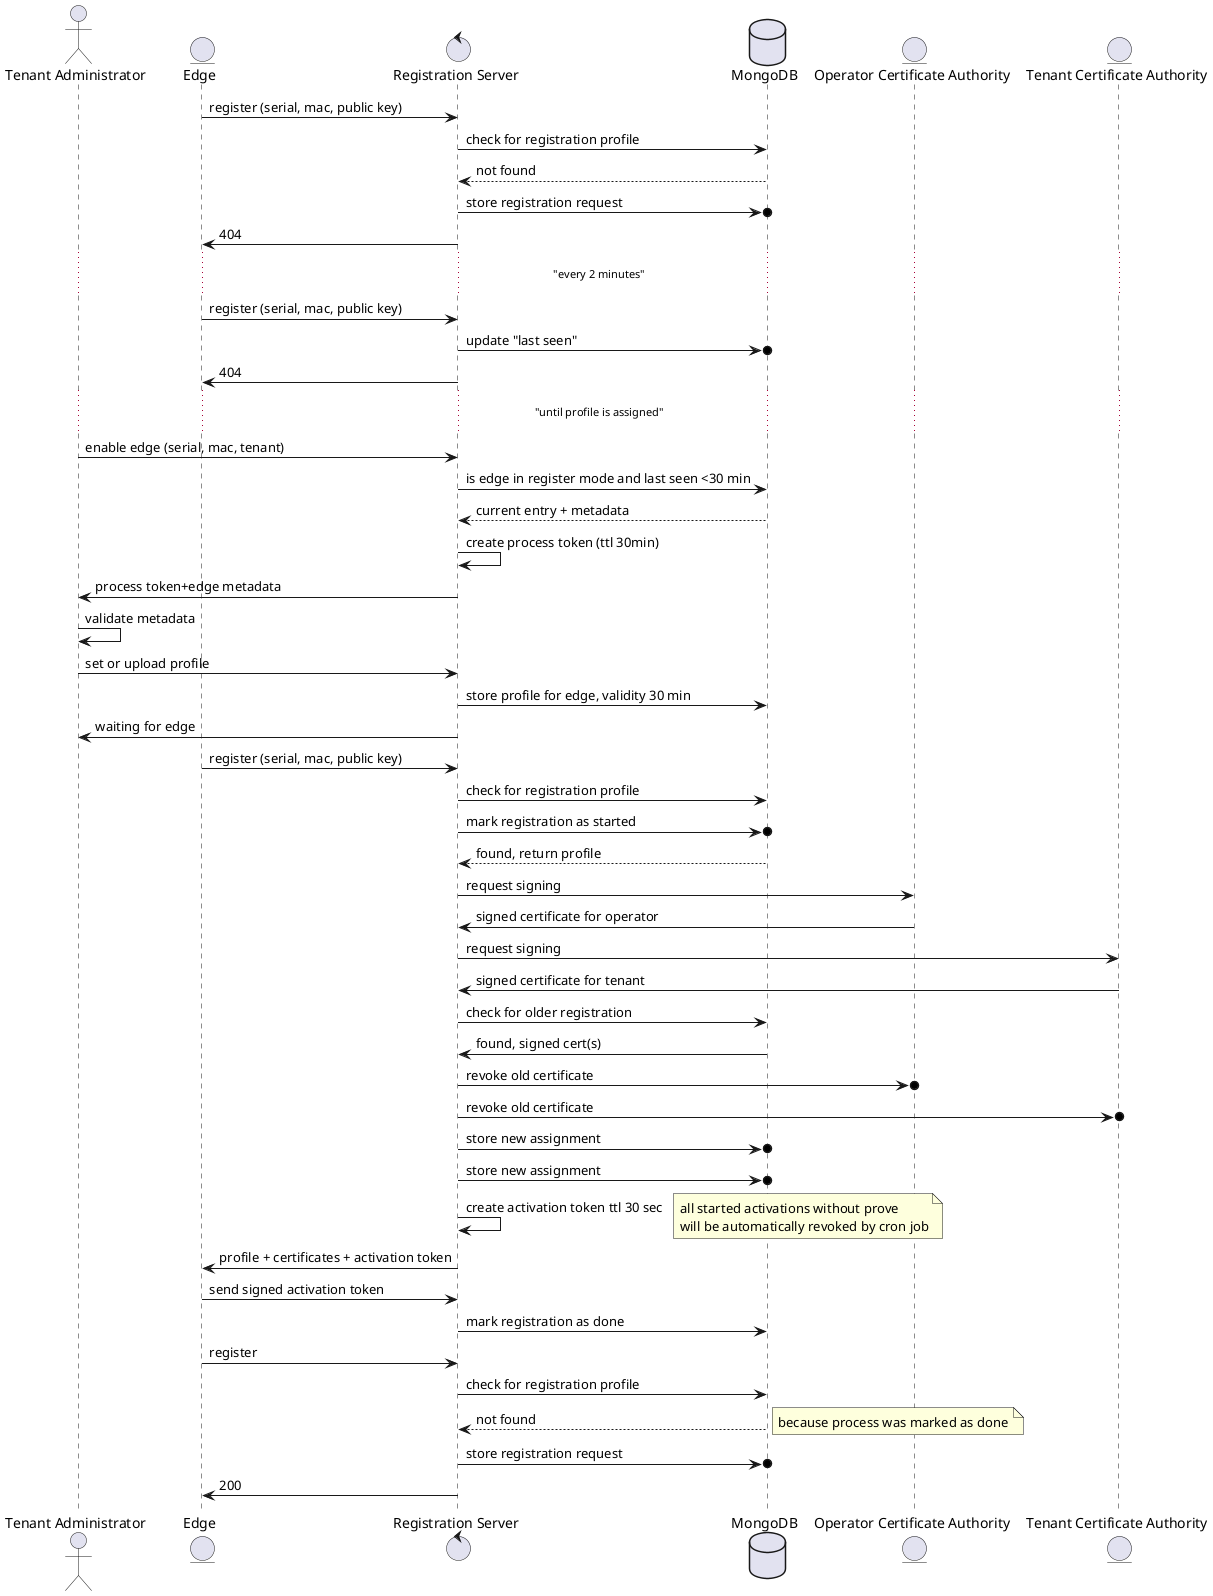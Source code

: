 @startuml
actor "Tenant Administrator" as tenant
entity Edge as edge
control "Registration Server" as reg
database "MongoDB" as db
entity "Operator Certificate Authority" as cao
entity "Tenant Certificate Authority" as cat

edge->reg: register (serial, mac, public key)
    reg -> db: check for registration profile
    db --> reg: not found
    reg ->o db: store registration request
reg -> edge: 404

... "every 2 minutes" ...
edge->reg: register (serial, mac, public key)
    reg ->o db: update "last seen"
reg ->edge: 404
... "until profile is assigned" ...

tenant -> reg: enable edge (serial, mac, tenant)
reg -> db: is edge in register mode and last seen <30 min
return current entry + metadata
reg->reg: create process token (ttl 30min)
reg->tenant: process token+edge metadata
tenant->tenant: validate metadata
tenant->reg: set or upload profile
    reg->db: store profile for edge, validity 30 min
reg->tenant: waiting for edge

edge->reg: register (serial, mac, public key)
    reg -> db: check for registration profile
    reg ->o db: mark registration as started
    db --> reg: found, return profile
    reg -> cao: request signing
    cao -> reg: signed certificate for operator
    reg -> cat: request signing
    cat -> reg: signed certificate for tenant
    reg -> db: check for older registration
    db -> reg: found, signed cert(s)
    reg ->o cao: revoke old certificate
    reg ->o cat: revoke old certificate
    reg ->o db: store new assignment
    reg ->o db: store new assignment
    reg -> reg: create activation token ttl 30 sec
    note right: all started activations without prove \nwill be automatically revoked by cron job
reg -> edge: profile + certificates + activation token
edge -> reg: send signed activation token
reg -> db: mark registration as done

edge->reg: register
    reg -> db: check for registration profile
    db --> reg: not found
    note right: because process was marked as done
    reg ->o db: store registration request
reg -> edge: 200


@enduml